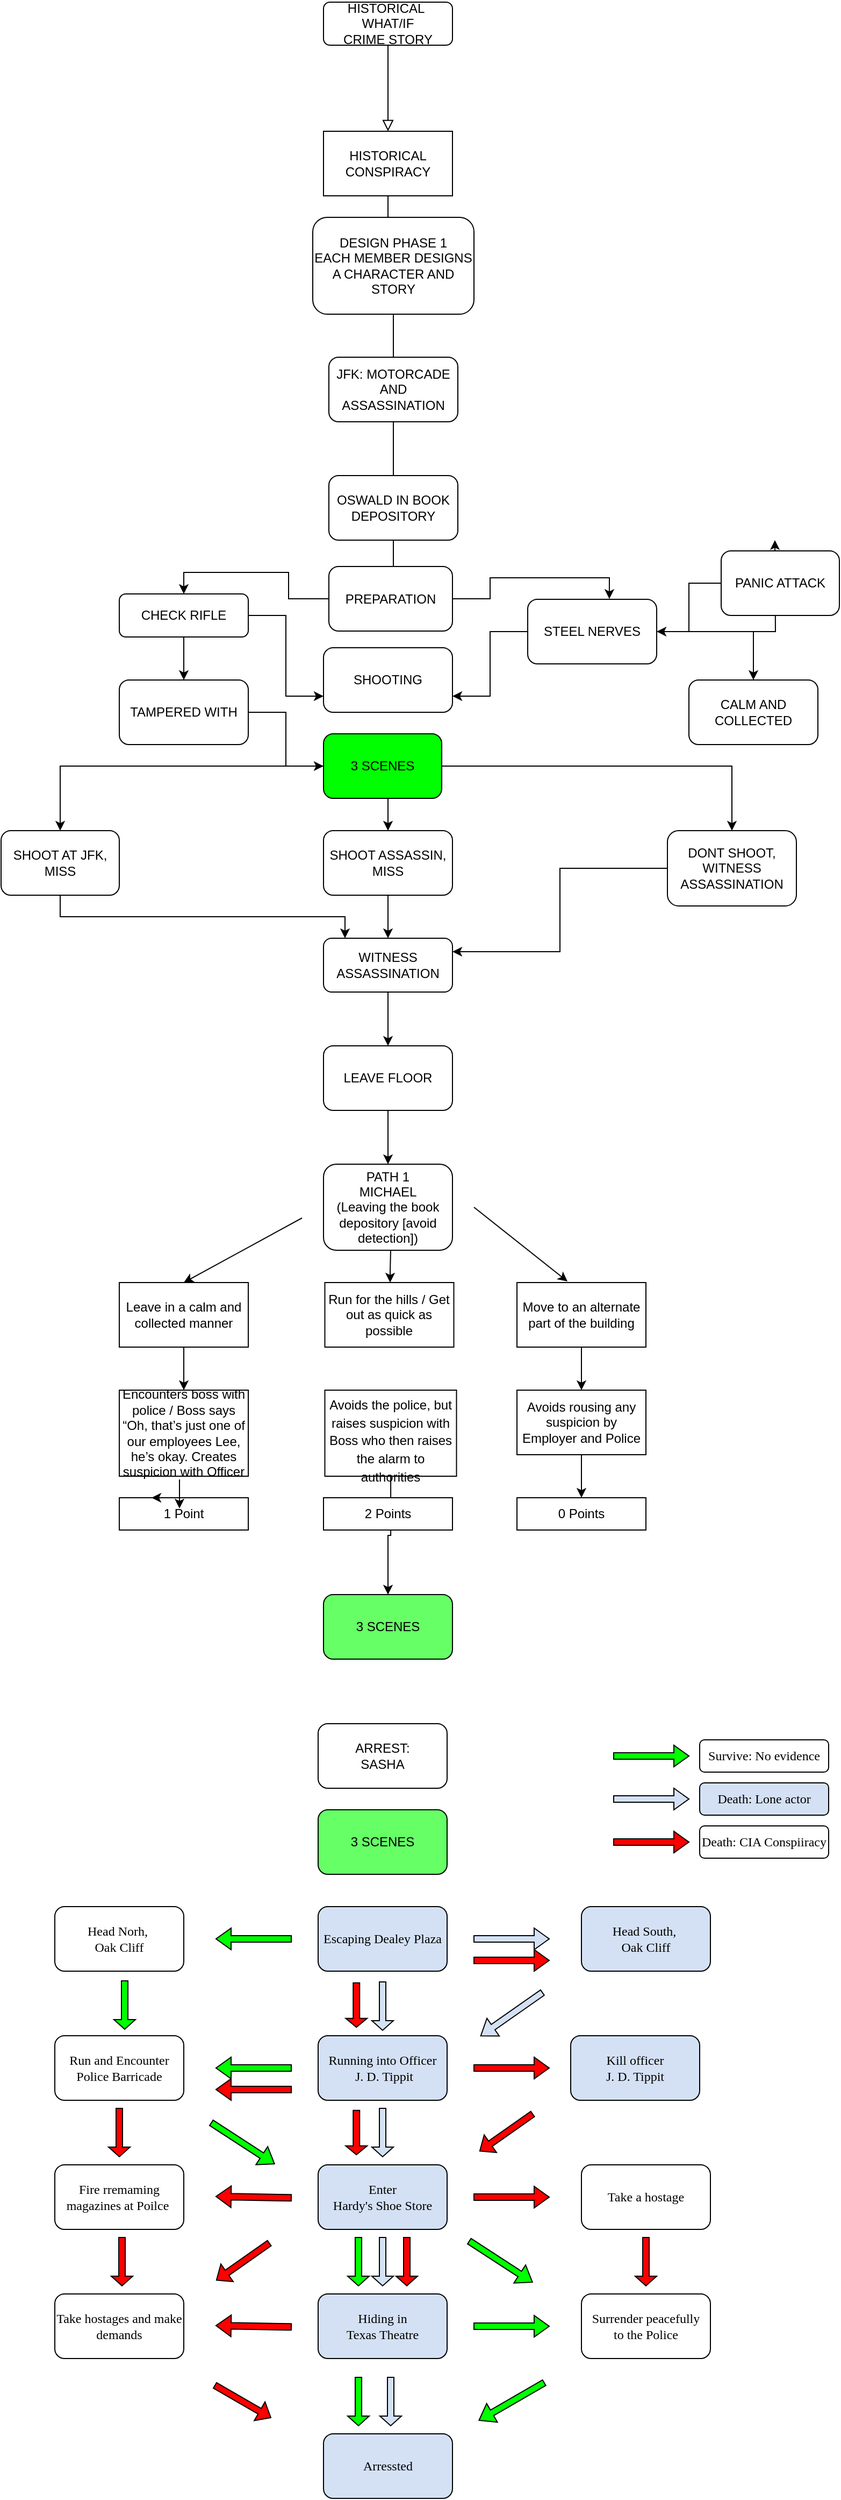 <mxfile version="14.9.8" type="github">
  <diagram id="C5RBs43oDa-KdzZeNtuy" name="Page-1">
    <mxGraphModel dx="868" dy="1619" grid="1" gridSize="10" guides="1" tooltips="1" connect="1" arrows="1" fold="1" page="1" pageScale="1" pageWidth="827" pageHeight="1169" math="0" shadow="0">
      <root>
        <mxCell id="WIyWlLk6GJQsqaUBKTNV-0" />
        <mxCell id="WIyWlLk6GJQsqaUBKTNV-1" parent="WIyWlLk6GJQsqaUBKTNV-0" />
        <mxCell id="WIyWlLk6GJQsqaUBKTNV-2" value="" style="rounded=0;html=1;jettySize=auto;orthogonalLoop=1;fontSize=11;endArrow=block;endFill=0;endSize=8;strokeWidth=1;shadow=0;labelBackgroundColor=none;edgeStyle=orthogonalEdgeStyle;" parent="WIyWlLk6GJQsqaUBKTNV-1" source="WIyWlLk6GJQsqaUBKTNV-3" edge="1">
          <mxGeometry relative="1" as="geometry">
            <mxPoint x="384" y="-1040" as="targetPoint" />
          </mxGeometry>
        </mxCell>
        <mxCell id="WIyWlLk6GJQsqaUBKTNV-3" value="HISTORICAL&amp;nbsp;&lt;br&gt;WHAT/IF&lt;br&gt;CRIME STORY" style="rounded=1;whiteSpace=wrap;html=1;fontSize=12;glass=0;strokeWidth=1;shadow=0;" parent="WIyWlLk6GJQsqaUBKTNV-1" vertex="1">
          <mxGeometry x="324" y="-1160" width="120" height="40" as="geometry" />
        </mxCell>
        <mxCell id="eDwzxRTO2weHUJlOFBW0-2" style="edgeStyle=orthogonalEdgeStyle;rounded=0;orthogonalLoop=1;jettySize=auto;html=1;" parent="WIyWlLk6GJQsqaUBKTNV-1" source="eDwzxRTO2weHUJlOFBW0-1" edge="1">
          <mxGeometry relative="1" as="geometry">
            <mxPoint x="384" y="-920" as="targetPoint" />
          </mxGeometry>
        </mxCell>
        <mxCell id="eDwzxRTO2weHUJlOFBW0-1" value="HISTORICAL CONSPIRACY" style="rounded=0;whiteSpace=wrap;html=1;" parent="WIyWlLk6GJQsqaUBKTNV-1" vertex="1">
          <mxGeometry x="324" y="-1040" width="120" height="60" as="geometry" />
        </mxCell>
        <mxCell id="eDwzxRTO2weHUJlOFBW0-7" style="edgeStyle=orthogonalEdgeStyle;rounded=0;orthogonalLoop=1;jettySize=auto;html=1;" parent="WIyWlLk6GJQsqaUBKTNV-1" source="eDwzxRTO2weHUJlOFBW0-3" edge="1">
          <mxGeometry relative="1" as="geometry">
            <mxPoint x="384" y="-790" as="targetPoint" />
            <Array as="points">
              <mxPoint x="389" y="-790" />
            </Array>
          </mxGeometry>
        </mxCell>
        <mxCell id="eDwzxRTO2weHUJlOFBW0-3" value="DESIGN PHASE 1&lt;br&gt;EACH MEMBER DESIGNS A CHARACTER AND STORY" style="rounded=1;whiteSpace=wrap;html=1;" parent="WIyWlLk6GJQsqaUBKTNV-1" vertex="1">
          <mxGeometry x="314" y="-960" width="150" height="90" as="geometry" />
        </mxCell>
        <mxCell id="eDwzxRTO2weHUJlOFBW0-13" style="edgeStyle=orthogonalEdgeStyle;rounded=0;orthogonalLoop=1;jettySize=auto;html=1;" parent="WIyWlLk6GJQsqaUBKTNV-1" edge="1">
          <mxGeometry relative="1" as="geometry">
            <mxPoint x="389" y="-710" as="targetPoint" />
            <mxPoint x="389" y="-790" as="sourcePoint" />
          </mxGeometry>
        </mxCell>
        <mxCell id="eDwzxRTO2weHUJlOFBW0-17" style="edgeStyle=orthogonalEdgeStyle;rounded=0;orthogonalLoop=1;jettySize=auto;html=1;" parent="WIyWlLk6GJQsqaUBKTNV-1" source="eDwzxRTO2weHUJlOFBW0-16" edge="1">
          <mxGeometry relative="1" as="geometry">
            <mxPoint x="389" y="-580" as="targetPoint" />
          </mxGeometry>
        </mxCell>
        <mxCell id="eDwzxRTO2weHUJlOFBW0-16" value="OSWALD IN BOOK DEPOSITORY" style="rounded=1;whiteSpace=wrap;html=1;" parent="WIyWlLk6GJQsqaUBKTNV-1" vertex="1">
          <mxGeometry x="329" y="-720" width="120" height="60" as="geometry" />
        </mxCell>
        <mxCell id="VD_OZxI0I5bTZ68Qy7gw-8" value="JFK: MOTORCADE AND ASSASSINATION" style="rounded=1;whiteSpace=wrap;html=1;" parent="WIyWlLk6GJQsqaUBKTNV-1" vertex="1">
          <mxGeometry x="329" y="-830" width="120" height="60" as="geometry" />
        </mxCell>
        <mxCell id="VD_OZxI0I5bTZ68Qy7gw-28" style="edgeStyle=orthogonalEdgeStyle;rounded=0;orthogonalLoop=1;jettySize=auto;html=1;entryX=1;entryY=0.5;entryDx=0;entryDy=0;" parent="WIyWlLk6GJQsqaUBKTNV-1" edge="1">
          <mxGeometry relative="1" as="geometry">
            <mxPoint x="600" y="630" as="targetPoint" />
            <Array as="points">
              <mxPoint x="540" y="770" />
              <mxPoint x="710" y="770" />
              <mxPoint x="710" y="780" />
              <mxPoint x="780" y="780" />
              <mxPoint x="780" y="630" />
            </Array>
          </mxGeometry>
        </mxCell>
        <mxCell id="VD_OZxI0I5bTZ68Qy7gw-71" style="edgeStyle=orthogonalEdgeStyle;rounded=0;orthogonalLoop=1;jettySize=auto;html=1;startArrow=none;" parent="WIyWlLk6GJQsqaUBKTNV-1" source="sVemYAHSi8w7HTUyPiOQ-9" target="VD_OZxI0I5bTZ68Qy7gw-34" edge="1">
          <mxGeometry relative="1" as="geometry" />
        </mxCell>
        <mxCell id="VD_OZxI0I5bTZ68Qy7gw-29" value="PATH 1&lt;br&gt;MICHAEL &lt;br&gt;(Leaving the book depository [avoid detection])" style="rounded=1;whiteSpace=wrap;html=1;" parent="WIyWlLk6GJQsqaUBKTNV-1" vertex="1">
          <mxGeometry x="324" y="-80" width="120" height="80" as="geometry" />
        </mxCell>
        <mxCell id="VD_OZxI0I5bTZ68Qy7gw-30" value="SHOOTING" style="rounded=1;whiteSpace=wrap;html=1;" parent="WIyWlLk6GJQsqaUBKTNV-1" vertex="1">
          <mxGeometry x="324" y="-560" width="120" height="60" as="geometry" />
        </mxCell>
        <mxCell id="VD_OZxI0I5bTZ68Qy7gw-31" value="ARREST:&lt;br&gt;SASHA" style="rounded=1;whiteSpace=wrap;html=1;" parent="WIyWlLk6GJQsqaUBKTNV-1" vertex="1">
          <mxGeometry x="319" y="440" width="120" height="60" as="geometry" />
        </mxCell>
        <mxCell id="VD_OZxI0I5bTZ68Qy7gw-43" style="edgeStyle=orthogonalEdgeStyle;rounded=0;orthogonalLoop=1;jettySize=auto;html=1;exitX=0.5;exitY=1;exitDx=0;exitDy=0;entryX=0.5;entryY=0;entryDx=0;entryDy=0;" parent="WIyWlLk6GJQsqaUBKTNV-1" source="VD_OZxI0I5bTZ68Qy7gw-32" target="VD_OZxI0I5bTZ68Qy7gw-38" edge="1">
          <mxGeometry relative="1" as="geometry" />
        </mxCell>
        <mxCell id="VD_OZxI0I5bTZ68Qy7gw-44" style="edgeStyle=orthogonalEdgeStyle;rounded=0;orthogonalLoop=1;jettySize=auto;html=1;entryX=0.5;entryY=0;entryDx=0;entryDy=0;" parent="WIyWlLk6GJQsqaUBKTNV-1" source="VD_OZxI0I5bTZ68Qy7gw-32" target="VD_OZxI0I5bTZ68Qy7gw-37" edge="1">
          <mxGeometry relative="1" as="geometry" />
        </mxCell>
        <mxCell id="VD_OZxI0I5bTZ68Qy7gw-45" style="edgeStyle=orthogonalEdgeStyle;rounded=0;orthogonalLoop=1;jettySize=auto;html=1;entryX=0.5;entryY=0;entryDx=0;entryDy=0;" parent="WIyWlLk6GJQsqaUBKTNV-1" source="VD_OZxI0I5bTZ68Qy7gw-32" target="VD_OZxI0I5bTZ68Qy7gw-40" edge="1">
          <mxGeometry relative="1" as="geometry" />
        </mxCell>
        <mxCell id="VD_OZxI0I5bTZ68Qy7gw-32" value="3 SCENES" style="rounded=1;whiteSpace=wrap;html=1;fillColor=#00FF00;" parent="WIyWlLk6GJQsqaUBKTNV-1" vertex="1">
          <mxGeometry x="324" y="-480" width="110" height="60" as="geometry" />
        </mxCell>
        <mxCell id="VD_OZxI0I5bTZ68Qy7gw-33" value="3 SCENES" style="rounded=1;whiteSpace=wrap;html=1;fillColor=#66FF66;" parent="WIyWlLk6GJQsqaUBKTNV-1" vertex="1">
          <mxGeometry x="319" y="520" width="120" height="60" as="geometry" />
        </mxCell>
        <mxCell id="VD_OZxI0I5bTZ68Qy7gw-34" value="3 SCENES" style="rounded=1;whiteSpace=wrap;html=1;fillColor=#66FF66;" parent="WIyWlLk6GJQsqaUBKTNV-1" vertex="1">
          <mxGeometry x="324" y="320" width="120" height="60" as="geometry" />
        </mxCell>
        <mxCell id="VD_OZxI0I5bTZ68Qy7gw-48" style="edgeStyle=orthogonalEdgeStyle;rounded=0;orthogonalLoop=1;jettySize=auto;html=1;" parent="WIyWlLk6GJQsqaUBKTNV-1" source="VD_OZxI0I5bTZ68Qy7gw-37" target="VD_OZxI0I5bTZ68Qy7gw-46" edge="1">
          <mxGeometry relative="1" as="geometry">
            <mxPoint x="84" y="-290" as="targetPoint" />
            <Array as="points">
              <mxPoint x="79" y="-310" />
              <mxPoint x="344" y="-310" />
            </Array>
          </mxGeometry>
        </mxCell>
        <mxCell id="VD_OZxI0I5bTZ68Qy7gw-37" value="SHOOT AT JFK, MISS" style="rounded=1;whiteSpace=wrap;html=1;" parent="WIyWlLk6GJQsqaUBKTNV-1" vertex="1">
          <mxGeometry x="24" y="-390" width="110" height="60" as="geometry" />
        </mxCell>
        <mxCell id="VD_OZxI0I5bTZ68Qy7gw-49" style="edgeStyle=orthogonalEdgeStyle;rounded=0;orthogonalLoop=1;jettySize=auto;html=1;exitX=0.5;exitY=1;exitDx=0;exitDy=0;entryX=0.5;entryY=0;entryDx=0;entryDy=0;" parent="WIyWlLk6GJQsqaUBKTNV-1" source="VD_OZxI0I5bTZ68Qy7gw-38" target="VD_OZxI0I5bTZ68Qy7gw-46" edge="1">
          <mxGeometry relative="1" as="geometry" />
        </mxCell>
        <mxCell id="VD_OZxI0I5bTZ68Qy7gw-38" value="SHOOT ASSASSIN, MISS" style="rounded=1;whiteSpace=wrap;html=1;" parent="WIyWlLk6GJQsqaUBKTNV-1" vertex="1">
          <mxGeometry x="324" y="-390" width="120" height="60" as="geometry" />
        </mxCell>
        <mxCell id="VD_OZxI0I5bTZ68Qy7gw-50" style="edgeStyle=orthogonalEdgeStyle;rounded=0;orthogonalLoop=1;jettySize=auto;html=1;entryX=1;entryY=0.25;entryDx=0;entryDy=0;" parent="WIyWlLk6GJQsqaUBKTNV-1" source="VD_OZxI0I5bTZ68Qy7gw-40" target="VD_OZxI0I5bTZ68Qy7gw-46" edge="1">
          <mxGeometry relative="1" as="geometry" />
        </mxCell>
        <mxCell id="VD_OZxI0I5bTZ68Qy7gw-40" value="DONT SHOOT, WITNESS ASSASSINATION" style="rounded=1;whiteSpace=wrap;html=1;" parent="WIyWlLk6GJQsqaUBKTNV-1" vertex="1">
          <mxGeometry x="644" y="-390" width="120" height="70" as="geometry" />
        </mxCell>
        <mxCell id="VD_OZxI0I5bTZ68Qy7gw-67" style="edgeStyle=orthogonalEdgeStyle;rounded=0;orthogonalLoop=1;jettySize=auto;html=1;" parent="WIyWlLk6GJQsqaUBKTNV-1" source="VD_OZxI0I5bTZ68Qy7gw-46" target="VD_OZxI0I5bTZ68Qy7gw-66" edge="1">
          <mxGeometry relative="1" as="geometry" />
        </mxCell>
        <mxCell id="VD_OZxI0I5bTZ68Qy7gw-46" value="WITNESS ASSASSINATION" style="rounded=1;whiteSpace=wrap;html=1;" parent="WIyWlLk6GJQsqaUBKTNV-1" vertex="1">
          <mxGeometry x="324" y="-290" width="120" height="50" as="geometry" />
        </mxCell>
        <mxCell id="VD_OZxI0I5bTZ68Qy7gw-54" style="edgeStyle=orthogonalEdgeStyle;rounded=0;orthogonalLoop=1;jettySize=auto;html=1;entryX=0.5;entryY=0;entryDx=0;entryDy=0;" parent="WIyWlLk6GJQsqaUBKTNV-1" source="VD_OZxI0I5bTZ68Qy7gw-51" target="VD_OZxI0I5bTZ68Qy7gw-52" edge="1">
          <mxGeometry relative="1" as="geometry" />
        </mxCell>
        <mxCell id="VD_OZxI0I5bTZ68Qy7gw-55" style="edgeStyle=orthogonalEdgeStyle;rounded=0;orthogonalLoop=1;jettySize=auto;html=1;entryX=0.633;entryY=-0.006;entryDx=0;entryDy=0;entryPerimeter=0;" parent="WIyWlLk6GJQsqaUBKTNV-1" source="VD_OZxI0I5bTZ68Qy7gw-51" target="VD_OZxI0I5bTZ68Qy7gw-53" edge="1">
          <mxGeometry relative="1" as="geometry" />
        </mxCell>
        <mxCell id="VD_OZxI0I5bTZ68Qy7gw-51" value="PREPARATION" style="rounded=1;whiteSpace=wrap;html=1;fillColor=#FFFFFF;" parent="WIyWlLk6GJQsqaUBKTNV-1" vertex="1">
          <mxGeometry x="329" y="-635.5" width="115" height="60" as="geometry" />
        </mxCell>
        <mxCell id="VD_OZxI0I5bTZ68Qy7gw-57" style="edgeStyle=orthogonalEdgeStyle;rounded=0;orthogonalLoop=1;jettySize=auto;html=1;entryX=0;entryY=0.75;entryDx=0;entryDy=0;" parent="WIyWlLk6GJQsqaUBKTNV-1" source="VD_OZxI0I5bTZ68Qy7gw-52" target="VD_OZxI0I5bTZ68Qy7gw-30" edge="1">
          <mxGeometry relative="1" as="geometry" />
        </mxCell>
        <mxCell id="VD_OZxI0I5bTZ68Qy7gw-59" style="edgeStyle=orthogonalEdgeStyle;rounded=0;orthogonalLoop=1;jettySize=auto;html=1;entryX=0.5;entryY=0;entryDx=0;entryDy=0;" parent="WIyWlLk6GJQsqaUBKTNV-1" source="VD_OZxI0I5bTZ68Qy7gw-52" target="VD_OZxI0I5bTZ68Qy7gw-58" edge="1">
          <mxGeometry relative="1" as="geometry" />
        </mxCell>
        <mxCell id="VD_OZxI0I5bTZ68Qy7gw-52" value="CHECK RIFLE" style="rounded=1;whiteSpace=wrap;html=1;fillColor=#FFFFFF;" parent="WIyWlLk6GJQsqaUBKTNV-1" vertex="1">
          <mxGeometry x="134" y="-610" width="120" height="40" as="geometry" />
        </mxCell>
        <mxCell id="VD_OZxI0I5bTZ68Qy7gw-56" style="edgeStyle=orthogonalEdgeStyle;rounded=0;orthogonalLoop=1;jettySize=auto;html=1;entryX=1;entryY=0.75;entryDx=0;entryDy=0;" parent="WIyWlLk6GJQsqaUBKTNV-1" source="VD_OZxI0I5bTZ68Qy7gw-53" target="VD_OZxI0I5bTZ68Qy7gw-30" edge="1">
          <mxGeometry relative="1" as="geometry" />
        </mxCell>
        <mxCell id="VD_OZxI0I5bTZ68Qy7gw-64" style="edgeStyle=orthogonalEdgeStyle;rounded=0;orthogonalLoop=1;jettySize=auto;html=1;" parent="WIyWlLk6GJQsqaUBKTNV-1" source="VD_OZxI0I5bTZ68Qy7gw-53" edge="1">
          <mxGeometry relative="1" as="geometry">
            <mxPoint x="744" y="-660" as="targetPoint" />
          </mxGeometry>
        </mxCell>
        <mxCell id="VD_OZxI0I5bTZ68Qy7gw-65" style="edgeStyle=orthogonalEdgeStyle;rounded=0;orthogonalLoop=1;jettySize=auto;html=1;" parent="WIyWlLk6GJQsqaUBKTNV-1" source="VD_OZxI0I5bTZ68Qy7gw-53" target="VD_OZxI0I5bTZ68Qy7gw-62" edge="1">
          <mxGeometry relative="1" as="geometry" />
        </mxCell>
        <mxCell id="VD_OZxI0I5bTZ68Qy7gw-53" value="STEEL NERVES" style="rounded=1;whiteSpace=wrap;html=1;fillColor=#FFFFFF;" parent="WIyWlLk6GJQsqaUBKTNV-1" vertex="1">
          <mxGeometry x="514" y="-605" width="120" height="60" as="geometry" />
        </mxCell>
        <mxCell id="VD_OZxI0I5bTZ68Qy7gw-60" style="edgeStyle=orthogonalEdgeStyle;rounded=0;orthogonalLoop=1;jettySize=auto;html=1;entryX=0;entryY=0.5;entryDx=0;entryDy=0;" parent="WIyWlLk6GJQsqaUBKTNV-1" source="VD_OZxI0I5bTZ68Qy7gw-58" target="VD_OZxI0I5bTZ68Qy7gw-32" edge="1">
          <mxGeometry relative="1" as="geometry" />
        </mxCell>
        <mxCell id="VD_OZxI0I5bTZ68Qy7gw-58" value="TAMPERED WITH" style="rounded=1;whiteSpace=wrap;html=1;fillColor=#FFFFFF;" parent="WIyWlLk6GJQsqaUBKTNV-1" vertex="1">
          <mxGeometry x="134" y="-530" width="120" height="60" as="geometry" />
        </mxCell>
        <mxCell id="VD_OZxI0I5bTZ68Qy7gw-63" style="edgeStyle=orthogonalEdgeStyle;rounded=0;orthogonalLoop=1;jettySize=auto;html=1;entryX=1;entryY=0.5;entryDx=0;entryDy=0;" parent="WIyWlLk6GJQsqaUBKTNV-1" source="VD_OZxI0I5bTZ68Qy7gw-61" target="VD_OZxI0I5bTZ68Qy7gw-53" edge="1">
          <mxGeometry relative="1" as="geometry" />
        </mxCell>
        <mxCell id="VD_OZxI0I5bTZ68Qy7gw-61" value="PANIC ATTACK" style="rounded=1;whiteSpace=wrap;html=1;fillColor=#FFFFFF;" parent="WIyWlLk6GJQsqaUBKTNV-1" vertex="1">
          <mxGeometry x="694" y="-650" width="110" height="60" as="geometry" />
        </mxCell>
        <mxCell id="VD_OZxI0I5bTZ68Qy7gw-62" value="CALM AND COLLECTED" style="rounded=1;whiteSpace=wrap;html=1;fillColor=#FFFFFF;" parent="WIyWlLk6GJQsqaUBKTNV-1" vertex="1">
          <mxGeometry x="664" y="-530" width="120" height="60" as="geometry" />
        </mxCell>
        <mxCell id="VD_OZxI0I5bTZ68Qy7gw-68" style="edgeStyle=orthogonalEdgeStyle;rounded=0;orthogonalLoop=1;jettySize=auto;html=1;entryX=0.5;entryY=0;entryDx=0;entryDy=0;" parent="WIyWlLk6GJQsqaUBKTNV-1" source="VD_OZxI0I5bTZ68Qy7gw-66" target="VD_OZxI0I5bTZ68Qy7gw-29" edge="1">
          <mxGeometry relative="1" as="geometry" />
        </mxCell>
        <mxCell id="VD_OZxI0I5bTZ68Qy7gw-66" value="LEAVE FLOOR" style="rounded=1;whiteSpace=wrap;html=1;fillColor=#FFFFFF;" parent="WIyWlLk6GJQsqaUBKTNV-1" vertex="1">
          <mxGeometry x="324" y="-190" width="120" height="60" as="geometry" />
        </mxCell>
        <mxCell id="sVemYAHSi8w7HTUyPiOQ-0" value="Leave in a calm and collected manner" style="rounded=0;whiteSpace=wrap;html=1;" parent="WIyWlLk6GJQsqaUBKTNV-1" vertex="1">
          <mxGeometry x="134" y="30" width="120" height="60" as="geometry" />
        </mxCell>
        <mxCell id="sVemYAHSi8w7HTUyPiOQ-1" value="Run for the hills / Get out as quick as possible" style="rounded=0;whiteSpace=wrap;html=1;" parent="WIyWlLk6GJQsqaUBKTNV-1" vertex="1">
          <mxGeometry x="325.25" y="30" width="120" height="60" as="geometry" />
        </mxCell>
        <mxCell id="DL2ynsZ8jZVjoMuNYYpw-10" value="" style="edgeStyle=orthogonalEdgeStyle;rounded=0;orthogonalLoop=1;jettySize=auto;html=1;" edge="1" parent="WIyWlLk6GJQsqaUBKTNV-1" source="sVemYAHSi8w7HTUyPiOQ-2" target="DL2ynsZ8jZVjoMuNYYpw-0">
          <mxGeometry relative="1" as="geometry" />
        </mxCell>
        <mxCell id="sVemYAHSi8w7HTUyPiOQ-2" value="Move to an alternate part of the building" style="rounded=0;whiteSpace=wrap;html=1;" parent="WIyWlLk6GJQsqaUBKTNV-1" vertex="1">
          <mxGeometry x="504" y="30" width="120" height="60" as="geometry" />
        </mxCell>
        <mxCell id="sVemYAHSi8w7HTUyPiOQ-3" value="&lt;font style=&quot;font-size: 12px&quot;&gt;&lt;b style=&quot;font-weight: normal&quot; id=&quot;docs-internal-guid-0d5b35a1-7fff-3c9c-e972-940c676d5d1a&quot;&gt;&lt;span style=&quot;font-family: &amp;#34;arial&amp;#34; ; color: rgb(0 , 0 , 0) ; background-color: transparent ; font-weight: 400 ; font-style: normal ; font-variant: normal ; text-decoration: none ; vertical-align: baseline&quot;&gt;Encounters boss with police / Boss says “Oh, that’s just one of our employees Lee, he’s okay. Creates suspicion with Officer&lt;/span&gt;&lt;/b&gt;&lt;br&gt;&lt;/font&gt;" style="rounded=0;whiteSpace=wrap;html=1;" parent="WIyWlLk6GJQsqaUBKTNV-1" vertex="1">
          <mxGeometry x="134" y="130" width="120" height="80" as="geometry" />
        </mxCell>
        <mxCell id="qyjDhQYYs3X6qJy0yQB4-0" value="Escaping Dealey Plaza" style="rounded=1;whiteSpace=wrap;html=1;fontFamily=Times New Roman;fillColor=#D4E1F5;" parent="WIyWlLk6GJQsqaUBKTNV-1" vertex="1">
          <mxGeometry x="319" y="610" width="120" height="60" as="geometry" />
        </mxCell>
        <mxCell id="sVemYAHSi8w7HTUyPiOQ-4" value="" style="endArrow=classic;html=1;" parent="WIyWlLk6GJQsqaUBKTNV-1" edge="1">
          <mxGeometry width="50" height="50" relative="1" as="geometry">
            <mxPoint x="304" y="-30" as="sourcePoint" />
            <mxPoint x="194" y="30" as="targetPoint" />
          </mxGeometry>
        </mxCell>
        <mxCell id="qyjDhQYYs3X6qJy0yQB4-1" value="Running into Officer &lt;br&gt;&amp;nbsp;J. D. Tippit" style="rounded=1;whiteSpace=wrap;html=1;fontFamily=Times New Roman;labelBorderColor=none;fillColor=#D4E1F5;" parent="WIyWlLk6GJQsqaUBKTNV-1" vertex="1">
          <mxGeometry x="319" y="730" width="120" height="60" as="geometry" />
        </mxCell>
        <mxCell id="sVemYAHSi8w7HTUyPiOQ-6" value="" style="endArrow=classic;html=1;entryX=0.392;entryY=-0.017;entryDx=0;entryDy=0;entryPerimeter=0;" parent="WIyWlLk6GJQsqaUBKTNV-1" target="sVemYAHSi8w7HTUyPiOQ-2" edge="1">
          <mxGeometry width="50" height="50" relative="1" as="geometry">
            <mxPoint x="464" y="-40" as="sourcePoint" />
            <mxPoint x="544" y="-50" as="targetPoint" />
            <Array as="points" />
          </mxGeometry>
        </mxCell>
        <mxCell id="qyjDhQYYs3X6qJy0yQB4-2" value="Head South,&amp;nbsp;&lt;br&gt;Oak Cliff" style="rounded=1;whiteSpace=wrap;html=1;fontFamily=Times New Roman;fillColor=#D4E1F5;" parent="WIyWlLk6GJQsqaUBKTNV-1" vertex="1">
          <mxGeometry x="564" y="610" width="120" height="60" as="geometry" />
        </mxCell>
        <mxCell id="sVemYAHSi8w7HTUyPiOQ-7" value="" style="endArrow=classic;html=1;exitX=0.5;exitY=1;exitDx=0;exitDy=0;" parent="WIyWlLk6GJQsqaUBKTNV-1" source="sVemYAHSi8w7HTUyPiOQ-0" target="sVemYAHSi8w7HTUyPiOQ-3" edge="1">
          <mxGeometry width="50" height="50" relative="1" as="geometry">
            <mxPoint x="169" y="130" as="sourcePoint" />
            <mxPoint x="219" y="80" as="targetPoint" />
          </mxGeometry>
        </mxCell>
        <mxCell id="qyjDhQYYs3X6qJy0yQB4-3" value="Head Norh,&amp;nbsp;&lt;br&gt;Oak Cliff" style="rounded=1;whiteSpace=wrap;html=1;fontFamily=Times New Roman;" parent="WIyWlLk6GJQsqaUBKTNV-1" vertex="1">
          <mxGeometry x="74" y="610" width="120" height="60" as="geometry" />
        </mxCell>
        <mxCell id="qyjDhQYYs3X6qJy0yQB4-4" value="Kill officer &lt;br&gt;J. D. Tippit" style="rounded=1;whiteSpace=wrap;html=1;fontFamily=Times New Roman;fillColor=#D4E1F5;" parent="WIyWlLk6GJQsqaUBKTNV-1" vertex="1">
          <mxGeometry x="554" y="730" width="120" height="60" as="geometry" />
        </mxCell>
        <mxCell id="sVemYAHSi8w7HTUyPiOQ-9" value="&lt;br&gt;&lt;br&gt;&lt;b style=&quot;font-weight: normal&quot; id=&quot;docs-internal-guid-cddb31db-7fff-5d44-6d3c-6f6b44e59d40&quot;&gt;&lt;p dir=&quot;ltr&quot; style=&quot;line-height: 1.38 ; margin-top: 0pt ; margin-bottom: 0pt&quot;&gt;&lt;span style=&quot;font-family: &amp;#34;arial&amp;#34; ; color: rgb(0 , 0 , 0) ; background-color: transparent ; font-weight: 400 ; font-style: normal ; font-variant: normal ; text-decoration: none ; vertical-align: baseline&quot;&gt;&lt;font style=&quot;font-size: 12px&quot;&gt;Avoids the police, but raises suspicion with Boss who then raises the alarm to authorities&lt;/font&gt;&lt;/span&gt;&lt;/p&gt;&lt;/b&gt;&lt;br class=&quot;Apple-interchange-newline&quot;&gt;" style="rounded=0;whiteSpace=wrap;html=1;" parent="WIyWlLk6GJQsqaUBKTNV-1" vertex="1">
          <mxGeometry x="325.25" y="130" width="122.5" height="80" as="geometry" />
        </mxCell>
        <mxCell id="qyjDhQYYs3X6qJy0yQB4-5" value="Run and Encounter Police Barricade" style="rounded=1;whiteSpace=wrap;html=1;fontFamily=Times New Roman;" parent="WIyWlLk6GJQsqaUBKTNV-1" vertex="1">
          <mxGeometry x="74" y="730" width="120" height="60" as="geometry" />
        </mxCell>
        <mxCell id="qyjDhQYYs3X6qJy0yQB4-6" value="Hiding in &lt;br&gt;Texas Theatre" style="rounded=1;whiteSpace=wrap;html=1;fontFamily=Times New Roman;fillColor=#D4E1F5;" parent="WIyWlLk6GJQsqaUBKTNV-1" vertex="1">
          <mxGeometry x="319" y="970" width="120" height="60" as="geometry" />
        </mxCell>
        <mxCell id="qyjDhQYYs3X6qJy0yQB4-7" value="Enter&lt;br&gt;Hardy&#39;s Shoe Store" style="rounded=1;whiteSpace=wrap;html=1;fontFamily=Times New Roman;fillColor=#D4E1F5;" parent="WIyWlLk6GJQsqaUBKTNV-1" vertex="1">
          <mxGeometry x="319" y="850" width="120" height="60" as="geometry" />
        </mxCell>
        <mxCell id="qyjDhQYYs3X6qJy0yQB4-8" value="Take a hostage" style="rounded=1;whiteSpace=wrap;html=1;fontFamily=Times New Roman;" parent="WIyWlLk6GJQsqaUBKTNV-1" vertex="1">
          <mxGeometry x="564" y="850" width="120" height="60" as="geometry" />
        </mxCell>
        <mxCell id="qyjDhQYYs3X6qJy0yQB4-9" value="Fire rremaming &lt;br&gt;magazines at Poilce&amp;nbsp;" style="rounded=1;whiteSpace=wrap;html=1;fontFamily=Times New Roman;" parent="WIyWlLk6GJQsqaUBKTNV-1" vertex="1">
          <mxGeometry x="74" y="850" width="120" height="60" as="geometry" />
        </mxCell>
        <mxCell id="qyjDhQYYs3X6qJy0yQB4-10" value="Arressted" style="rounded=1;whiteSpace=wrap;html=1;fontFamily=Times New Roman;fillColor=#D4E1F5;" parent="WIyWlLk6GJQsqaUBKTNV-1" vertex="1">
          <mxGeometry x="324" y="1100" width="120" height="60" as="geometry" />
        </mxCell>
        <mxCell id="qyjDhQYYs3X6qJy0yQB4-11" value="Surrender peacefully&lt;br&gt;to the Police" style="rounded=1;whiteSpace=wrap;html=1;fontFamily=Times New Roman;" parent="WIyWlLk6GJQsqaUBKTNV-1" vertex="1">
          <mxGeometry x="564" y="970" width="120" height="60" as="geometry" />
        </mxCell>
        <mxCell id="qyjDhQYYs3X6qJy0yQB4-12" value="Take hostages and make demands" style="rounded=1;whiteSpace=wrap;html=1;fontFamily=Times New Roman;" parent="WIyWlLk6GJQsqaUBKTNV-1" vertex="1">
          <mxGeometry x="74" y="970" width="120" height="60" as="geometry" />
        </mxCell>
        <mxCell id="qyjDhQYYs3X6qJy0yQB4-14" value="" style="shape=singleArrow;whiteSpace=wrap;html=1;fontFamily=Times New Roman;fillColor=#D4E1F5;" parent="WIyWlLk6GJQsqaUBKTNV-1" vertex="1">
          <mxGeometry x="464" y="630" width="70" height="20" as="geometry" />
        </mxCell>
        <mxCell id="qyjDhQYYs3X6qJy0yQB4-16" value="" style="shape=singleArrow;whiteSpace=wrap;html=1;fontFamily=Times New Roman;fillColor=#D4E1F5;rotation=-215;" parent="WIyWlLk6GJQsqaUBKTNV-1" vertex="1">
          <mxGeometry x="464" y="700" width="70" height="20" as="geometry" />
        </mxCell>
        <mxCell id="qyjDhQYYs3X6qJy0yQB4-17" value="" style="shape=singleArrow;whiteSpace=wrap;html=1;fontFamily=Times New Roman;fillColor=#D4E1F5;rotation=90;" parent="WIyWlLk6GJQsqaUBKTNV-1" vertex="1">
          <mxGeometry x="356.5" y="692.5" width="45" height="20" as="geometry" />
        </mxCell>
        <mxCell id="qyjDhQYYs3X6qJy0yQB4-18" value="" style="shape=singleArrow;whiteSpace=wrap;html=1;fontFamily=Times New Roman;fillColor=#D4E1F5;rotation=90;" parent="WIyWlLk6GJQsqaUBKTNV-1" vertex="1">
          <mxGeometry x="356.5" y="810" width="45" height="20" as="geometry" />
        </mxCell>
        <mxCell id="qyjDhQYYs3X6qJy0yQB4-19" value="" style="shape=singleArrow;whiteSpace=wrap;html=1;fontFamily=Times New Roman;fillColor=#D4E1F5;rotation=90;" parent="WIyWlLk6GJQsqaUBKTNV-1" vertex="1">
          <mxGeometry x="356.5" y="930" width="45" height="20" as="geometry" />
        </mxCell>
        <mxCell id="qyjDhQYYs3X6qJy0yQB4-20" value="" style="shape=singleArrow;whiteSpace=wrap;html=1;fontFamily=Times New Roman;fillColor=#D4E1F5;rotation=90;" parent="WIyWlLk6GJQsqaUBKTNV-1" vertex="1">
          <mxGeometry x="364" y="1060" width="45" height="20" as="geometry" />
        </mxCell>
        <mxCell id="qyjDhQYYs3X6qJy0yQB4-21" value="" style="shape=singleArrow;whiteSpace=wrap;html=1;fontFamily=Times New Roman;fillColor=#FF0000;rotation=-179;" parent="WIyWlLk6GJQsqaUBKTNV-1" vertex="1">
          <mxGeometry x="224" y="870" width="70" height="20" as="geometry" />
        </mxCell>
        <mxCell id="qyjDhQYYs3X6qJy0yQB4-23" value="" style="shape=singleArrow;whiteSpace=wrap;html=1;fontFamily=Times New Roman;fillColor=#FF0000;rotation=90;" parent="WIyWlLk6GJQsqaUBKTNV-1" vertex="1">
          <mxGeometry x="114" y="930" width="45" height="20" as="geometry" />
        </mxCell>
        <mxCell id="qyjDhQYYs3X6qJy0yQB4-24" value="" style="shape=singleArrow;whiteSpace=wrap;html=1;fontFamily=Times New Roman;fillColor=#FF0000;" parent="WIyWlLk6GJQsqaUBKTNV-1" vertex="1">
          <mxGeometry x="464" y="870" width="70" height="20" as="geometry" />
        </mxCell>
        <mxCell id="qyjDhQYYs3X6qJy0yQB4-25" value="" style="shape=singleArrow;whiteSpace=wrap;html=1;fontFamily=Times New Roman;fillColor=#FF0000;" parent="WIyWlLk6GJQsqaUBKTNV-1" vertex="1">
          <mxGeometry x="594" y="540" width="70" height="20" as="geometry" />
        </mxCell>
        <mxCell id="qyjDhQYYs3X6qJy0yQB4-26" value="" style="shape=singleArrow;whiteSpace=wrap;html=1;fontFamily=Times New Roman;fillColor=#00FF00;" parent="WIyWlLk6GJQsqaUBKTNV-1" vertex="1">
          <mxGeometry x="594" y="460" width="70" height="20" as="geometry" />
        </mxCell>
        <mxCell id="qyjDhQYYs3X6qJy0yQB4-27" value="" style="shape=singleArrow;whiteSpace=wrap;html=1;fontFamily=Times New Roman;fillColor=#D4E1F5;" parent="WIyWlLk6GJQsqaUBKTNV-1" vertex="1">
          <mxGeometry x="594" y="500" width="70" height="20" as="geometry" />
        </mxCell>
        <mxCell id="qyjDhQYYs3X6qJy0yQB4-30" value="Survive: No evidence" style="rounded=1;whiteSpace=wrap;html=1;fontFamily=Times New Roman;fillColor=none;" parent="WIyWlLk6GJQsqaUBKTNV-1" vertex="1">
          <mxGeometry x="674" y="455" width="120" height="30" as="geometry" />
        </mxCell>
        <mxCell id="qyjDhQYYs3X6qJy0yQB4-31" value="Death: Lone actor" style="rounded=1;whiteSpace=wrap;html=1;fontFamily=Times New Roman;fillColor=#D4E1F5;" parent="WIyWlLk6GJQsqaUBKTNV-1" vertex="1">
          <mxGeometry x="674" y="495" width="120" height="30" as="geometry" />
        </mxCell>
        <mxCell id="qyjDhQYYs3X6qJy0yQB4-32" value="Death: CIA Conspiiracy" style="rounded=1;whiteSpace=wrap;html=1;fontFamily=Times New Roman;fillColor=none;" parent="WIyWlLk6GJQsqaUBKTNV-1" vertex="1">
          <mxGeometry x="674" y="535" width="120" height="30" as="geometry" />
        </mxCell>
        <mxCell id="qyjDhQYYs3X6qJy0yQB4-33" value="" style="shape=singleArrow;whiteSpace=wrap;html=1;fontFamily=Times New Roman;fillColor=#00FF00;rotation=-180;" parent="WIyWlLk6GJQsqaUBKTNV-1" vertex="1">
          <mxGeometry x="224" y="630" width="70" height="20" as="geometry" />
        </mxCell>
        <mxCell id="qyjDhQYYs3X6qJy0yQB4-34" value="" style="shape=singleArrow;whiteSpace=wrap;html=1;fontFamily=Times New Roman;fillColor=#00FF00;rotation=90;" parent="WIyWlLk6GJQsqaUBKTNV-1" vertex="1">
          <mxGeometry x="116.5" y="691.5" width="45" height="20" as="geometry" />
        </mxCell>
        <mxCell id="qyjDhQYYs3X6qJy0yQB4-35" value="" style="shape=singleArrow;whiteSpace=wrap;html=1;fontFamily=Times New Roman;fillColor=#00FF00;rotation=-180;" parent="WIyWlLk6GJQsqaUBKTNV-1" vertex="1">
          <mxGeometry x="224" y="750" width="70" height="20" as="geometry" />
        </mxCell>
        <mxCell id="qyjDhQYYs3X6qJy0yQB4-36" value="" style="shape=singleArrow;whiteSpace=wrap;html=1;fontFamily=Times New Roman;fillColor=#00FF00;rotation=0;" parent="WIyWlLk6GJQsqaUBKTNV-1" vertex="1">
          <mxGeometry x="464" y="990" width="70" height="20" as="geometry" />
        </mxCell>
        <mxCell id="qyjDhQYYs3X6qJy0yQB4-37" value="" style="shape=singleArrow;whiteSpace=wrap;html=1;fontFamily=Times New Roman;fillColor=#00FF00;rotation=33;" parent="WIyWlLk6GJQsqaUBKTNV-1" vertex="1">
          <mxGeometry x="214" y="820" width="70" height="20" as="geometry" />
        </mxCell>
        <mxCell id="qyjDhQYYs3X6qJy0yQB4-38" value="" style="shape=singleArrow;whiteSpace=wrap;html=1;fontFamily=Times New Roman;fillColor=#00FF00;rotation=33;" parent="WIyWlLk6GJQsqaUBKTNV-1" vertex="1">
          <mxGeometry x="454" y="930" width="70" height="20" as="geometry" />
        </mxCell>
        <mxCell id="qyjDhQYYs3X6qJy0yQB4-39" value="" style="shape=singleArrow;whiteSpace=wrap;html=1;fontFamily=Times New Roman;fillColor=#00FF00;rotation=-210;" parent="WIyWlLk6GJQsqaUBKTNV-1" vertex="1">
          <mxGeometry x="464" y="1060" width="70" height="20" as="geometry" />
        </mxCell>
        <mxCell id="qyjDhQYYs3X6qJy0yQB4-41" value="" style="shape=singleArrow;whiteSpace=wrap;html=1;fontFamily=Times New Roman;fillColor=#00FF00;rotation=90;" parent="WIyWlLk6GJQsqaUBKTNV-1" vertex="1">
          <mxGeometry x="334" y="930" width="45" height="20" as="geometry" />
        </mxCell>
        <mxCell id="qyjDhQYYs3X6qJy0yQB4-42" value="" style="shape=singleArrow;whiteSpace=wrap;html=1;fontFamily=Times New Roman;fillColor=#00FF00;rotation=90;" parent="WIyWlLk6GJQsqaUBKTNV-1" vertex="1">
          <mxGeometry x="334" y="1060" width="45" height="20" as="geometry" />
        </mxCell>
        <mxCell id="qyjDhQYYs3X6qJy0yQB4-43" value="" style="shape=singleArrow;whiteSpace=wrap;html=1;fontFamily=Times New Roman;fillColor=#FF0000;" parent="WIyWlLk6GJQsqaUBKTNV-1" vertex="1">
          <mxGeometry x="464" y="650" width="70" height="20" as="geometry" />
        </mxCell>
        <mxCell id="qyjDhQYYs3X6qJy0yQB4-44" value="" style="shape=singleArrow;whiteSpace=wrap;html=1;fontFamily=Times New Roman;fillColor=#FF0000;" parent="WIyWlLk6GJQsqaUBKTNV-1" vertex="1">
          <mxGeometry x="464" y="750" width="70" height="20" as="geometry" />
        </mxCell>
        <mxCell id="qyjDhQYYs3X6qJy0yQB4-45" value="" style="shape=singleArrow;whiteSpace=wrap;html=1;fontFamily=Times New Roman;fillColor=#FF0000;rotation=90;" parent="WIyWlLk6GJQsqaUBKTNV-1" vertex="1">
          <mxGeometry x="334" y="691.5" width="41.25" height="20" as="geometry" />
        </mxCell>
        <mxCell id="qyjDhQYYs3X6qJy0yQB4-46" value="" style="shape=singleArrow;whiteSpace=wrap;html=1;fontFamily=Times New Roman;fillColor=#FF0000;rotation=90;" parent="WIyWlLk6GJQsqaUBKTNV-1" vertex="1">
          <mxGeometry x="334" y="810" width="41.25" height="20" as="geometry" />
        </mxCell>
        <mxCell id="qyjDhQYYs3X6qJy0yQB4-47" value="" style="shape=singleArrow;whiteSpace=wrap;html=1;fontFamily=Times New Roman;fillColor=#FF0000;rotation=-215;" parent="WIyWlLk6GJQsqaUBKTNV-1" vertex="1">
          <mxGeometry x="464" y="810" width="60" height="20" as="geometry" />
        </mxCell>
        <mxCell id="qyjDhQYYs3X6qJy0yQB4-48" value="" style="shape=singleArrow;whiteSpace=wrap;html=1;fontFamily=Times New Roman;fillColor=#FF0000;rotation=-215;" parent="WIyWlLk6GJQsqaUBKTNV-1" vertex="1">
          <mxGeometry x="219" y="930" width="60" height="20" as="geometry" />
        </mxCell>
        <mxCell id="qyjDhQYYs3X6qJy0yQB4-49" value="" style="shape=singleArrow;whiteSpace=wrap;html=1;fontFamily=Times New Roman;fillColor=#FF0000;rotation=30;" parent="WIyWlLk6GJQsqaUBKTNV-1" vertex="1">
          <mxGeometry x="219" y="1060" width="60" height="20" as="geometry" />
        </mxCell>
        <mxCell id="qyjDhQYYs3X6qJy0yQB4-50" value="" style="shape=singleArrow;whiteSpace=wrap;html=1;fontFamily=Times New Roman;fillColor=#FF0000;rotation=90;" parent="WIyWlLk6GJQsqaUBKTNV-1" vertex="1">
          <mxGeometry x="601.5" y="930" width="45" height="20" as="geometry" />
        </mxCell>
        <mxCell id="qyjDhQYYs3X6qJy0yQB4-51" value="" style="shape=singleArrow;whiteSpace=wrap;html=1;fontFamily=Times New Roman;fillColor=#FF0000;rotation=90;" parent="WIyWlLk6GJQsqaUBKTNV-1" vertex="1">
          <mxGeometry x="379" y="930" width="45" height="20" as="geometry" />
        </mxCell>
        <mxCell id="qyjDhQYYs3X6qJy0yQB4-52" value="" style="shape=singleArrow;whiteSpace=wrap;html=1;fontFamily=Times New Roman;fillColor=#FF0000;rotation=-179;" parent="WIyWlLk6GJQsqaUBKTNV-1" vertex="1">
          <mxGeometry x="224" y="990" width="70" height="20" as="geometry" />
        </mxCell>
        <mxCell id="qyjDhQYYs3X6qJy0yQB4-53" value="" style="shape=singleArrow;whiteSpace=wrap;html=1;fontFamily=Times New Roman;fillColor=#FF0000;rotation=90;" parent="WIyWlLk6GJQsqaUBKTNV-1" vertex="1">
          <mxGeometry x="111.5" y="810" width="45" height="20" as="geometry" />
        </mxCell>
        <mxCell id="qyjDhQYYs3X6qJy0yQB4-54" value="" style="shape=singleArrow;whiteSpace=wrap;html=1;fontFamily=Times New Roman;fillColor=#FF0000;rotation=-180;" parent="WIyWlLk6GJQsqaUBKTNV-1" vertex="1">
          <mxGeometry x="224" y="770" width="70" height="20" as="geometry" />
        </mxCell>
        <mxCell id="DL2ynsZ8jZVjoMuNYYpw-13" value="" style="edgeStyle=orthogonalEdgeStyle;rounded=0;orthogonalLoop=1;jettySize=auto;html=1;" edge="1" parent="WIyWlLk6GJQsqaUBKTNV-1" source="DL2ynsZ8jZVjoMuNYYpw-0" target="DL2ynsZ8jZVjoMuNYYpw-4">
          <mxGeometry relative="1" as="geometry" />
        </mxCell>
        <mxCell id="DL2ynsZ8jZVjoMuNYYpw-0" value="Avoids rousing any suspicion by Employer and Police" style="rounded=0;whiteSpace=wrap;html=1;" vertex="1" parent="WIyWlLk6GJQsqaUBKTNV-1">
          <mxGeometry x="504" y="130" width="120" height="60" as="geometry" />
        </mxCell>
        <mxCell id="DL2ynsZ8jZVjoMuNYYpw-1" value="1 Point" style="rounded=0;whiteSpace=wrap;html=1;" vertex="1" parent="WIyWlLk6GJQsqaUBKTNV-1">
          <mxGeometry x="134" y="230" width="120" height="30" as="geometry" />
        </mxCell>
        <mxCell id="DL2ynsZ8jZVjoMuNYYpw-3" style="edgeStyle=orthogonalEdgeStyle;rounded=0;orthogonalLoop=1;jettySize=auto;html=1;exitX=0.5;exitY=0;exitDx=0;exitDy=0;entryX=0.25;entryY=0;entryDx=0;entryDy=0;" edge="1" parent="WIyWlLk6GJQsqaUBKTNV-1" source="DL2ynsZ8jZVjoMuNYYpw-1" target="DL2ynsZ8jZVjoMuNYYpw-1">
          <mxGeometry relative="1" as="geometry" />
        </mxCell>
        <mxCell id="DL2ynsZ8jZVjoMuNYYpw-4" value="0 Points" style="rounded=0;whiteSpace=wrap;html=1;" vertex="1" parent="WIyWlLk6GJQsqaUBKTNV-1">
          <mxGeometry x="504" y="230" width="120" height="30" as="geometry" />
        </mxCell>
        <mxCell id="DL2ynsZ8jZVjoMuNYYpw-5" value="2 Points" style="rounded=0;whiteSpace=wrap;html=1;" vertex="1" parent="WIyWlLk6GJQsqaUBKTNV-1">
          <mxGeometry x="324" y="230" width="120" height="30" as="geometry" />
        </mxCell>
        <mxCell id="DL2ynsZ8jZVjoMuNYYpw-6" style="edgeStyle=orthogonalEdgeStyle;rounded=0;orthogonalLoop=1;jettySize=auto;html=1;exitX=0.5;exitY=1;exitDx=0;exitDy=0;" edge="1" parent="WIyWlLk6GJQsqaUBKTNV-1" source="DL2ynsZ8jZVjoMuNYYpw-4" target="DL2ynsZ8jZVjoMuNYYpw-4">
          <mxGeometry relative="1" as="geometry" />
        </mxCell>
        <mxCell id="DL2ynsZ8jZVjoMuNYYpw-7" style="edgeStyle=orthogonalEdgeStyle;rounded=0;orthogonalLoop=1;jettySize=auto;html=1;exitX=0.5;exitY=1;exitDx=0;exitDy=0;" edge="1" parent="WIyWlLk6GJQsqaUBKTNV-1" source="DL2ynsZ8jZVjoMuNYYpw-4" target="DL2ynsZ8jZVjoMuNYYpw-4">
          <mxGeometry relative="1" as="geometry" />
        </mxCell>
        <mxCell id="DL2ynsZ8jZVjoMuNYYpw-9" value="" style="endArrow=classic;html=1;" edge="1" parent="WIyWlLk6GJQsqaUBKTNV-1">
          <mxGeometry width="50" height="50" relative="1" as="geometry">
            <mxPoint x="386.5" as="sourcePoint" />
            <mxPoint x="386" y="30" as="targetPoint" />
            <Array as="points">
              <mxPoint x="386" y="20" />
            </Array>
          </mxGeometry>
        </mxCell>
        <mxCell id="DL2ynsZ8jZVjoMuNYYpw-14" value="" style="endArrow=classic;html=1;" edge="1" parent="WIyWlLk6GJQsqaUBKTNV-1">
          <mxGeometry width="50" height="50" relative="1" as="geometry">
            <mxPoint x="190" y="220" as="sourcePoint" />
            <mxPoint x="190" y="240" as="targetPoint" />
            <Array as="points">
              <mxPoint x="190" y="210" />
            </Array>
          </mxGeometry>
        </mxCell>
      </root>
    </mxGraphModel>
  </diagram>
</mxfile>
